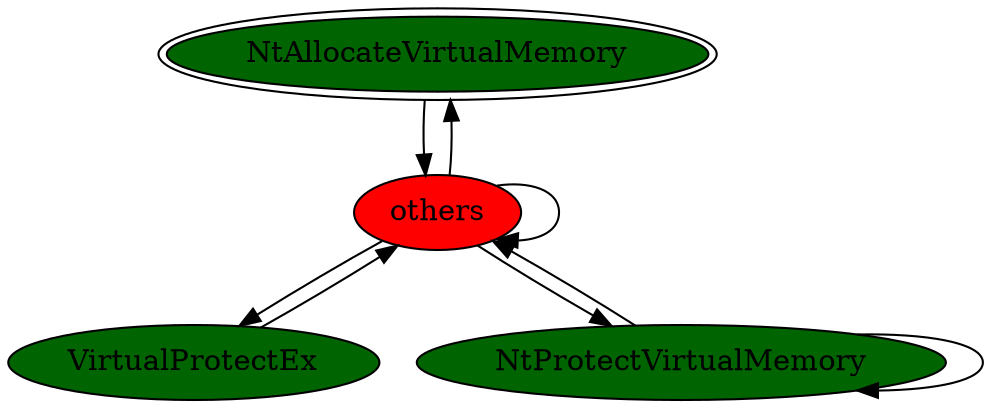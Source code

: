 digraph "./REPORTS/3977/API_PER_CATEGORY/VirtualProtectEx.exe_4024_Memory Management_API_per_Category_Transition_Matrix" {
	NtAllocateVirtualMemory [label=NtAllocateVirtualMemory fillcolor=darkgreen peripheries=2 style=filled]
	others [label=others fillcolor=red style=filled]
	NtAllocateVirtualMemory -> others [label=""]
	others -> NtAllocateVirtualMemory [label=""]
	others -> others [label=""]
	VirtualProtectEx [label=VirtualProtectEx fillcolor=darkgreen style=filled]
	others -> VirtualProtectEx [label=""]
	NtProtectVirtualMemory [label=NtProtectVirtualMemory fillcolor=darkgreen style=filled]
	others -> NtProtectVirtualMemory [label=""]
	VirtualProtectEx -> others [label=""]
	NtProtectVirtualMemory -> others [label=""]
	NtProtectVirtualMemory -> NtProtectVirtualMemory [label=""]
}
